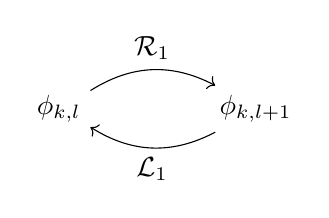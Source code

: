 \begin{tikzpicture}[node distance=2.5cm, auto]
  \node (phikl) {$\phi_{k,l}$};
  \node (phikll) [right of=phikl] {$\phi_{k,l+1}$};
  \draw[->] (phikl) to [bend left] node {$\mathcal{R}_1$} (phikll);
  \draw[->] (phikll) to [bend left] node {$\mathcal{L}_1$} (phikl);
\end{tikzpicture}

